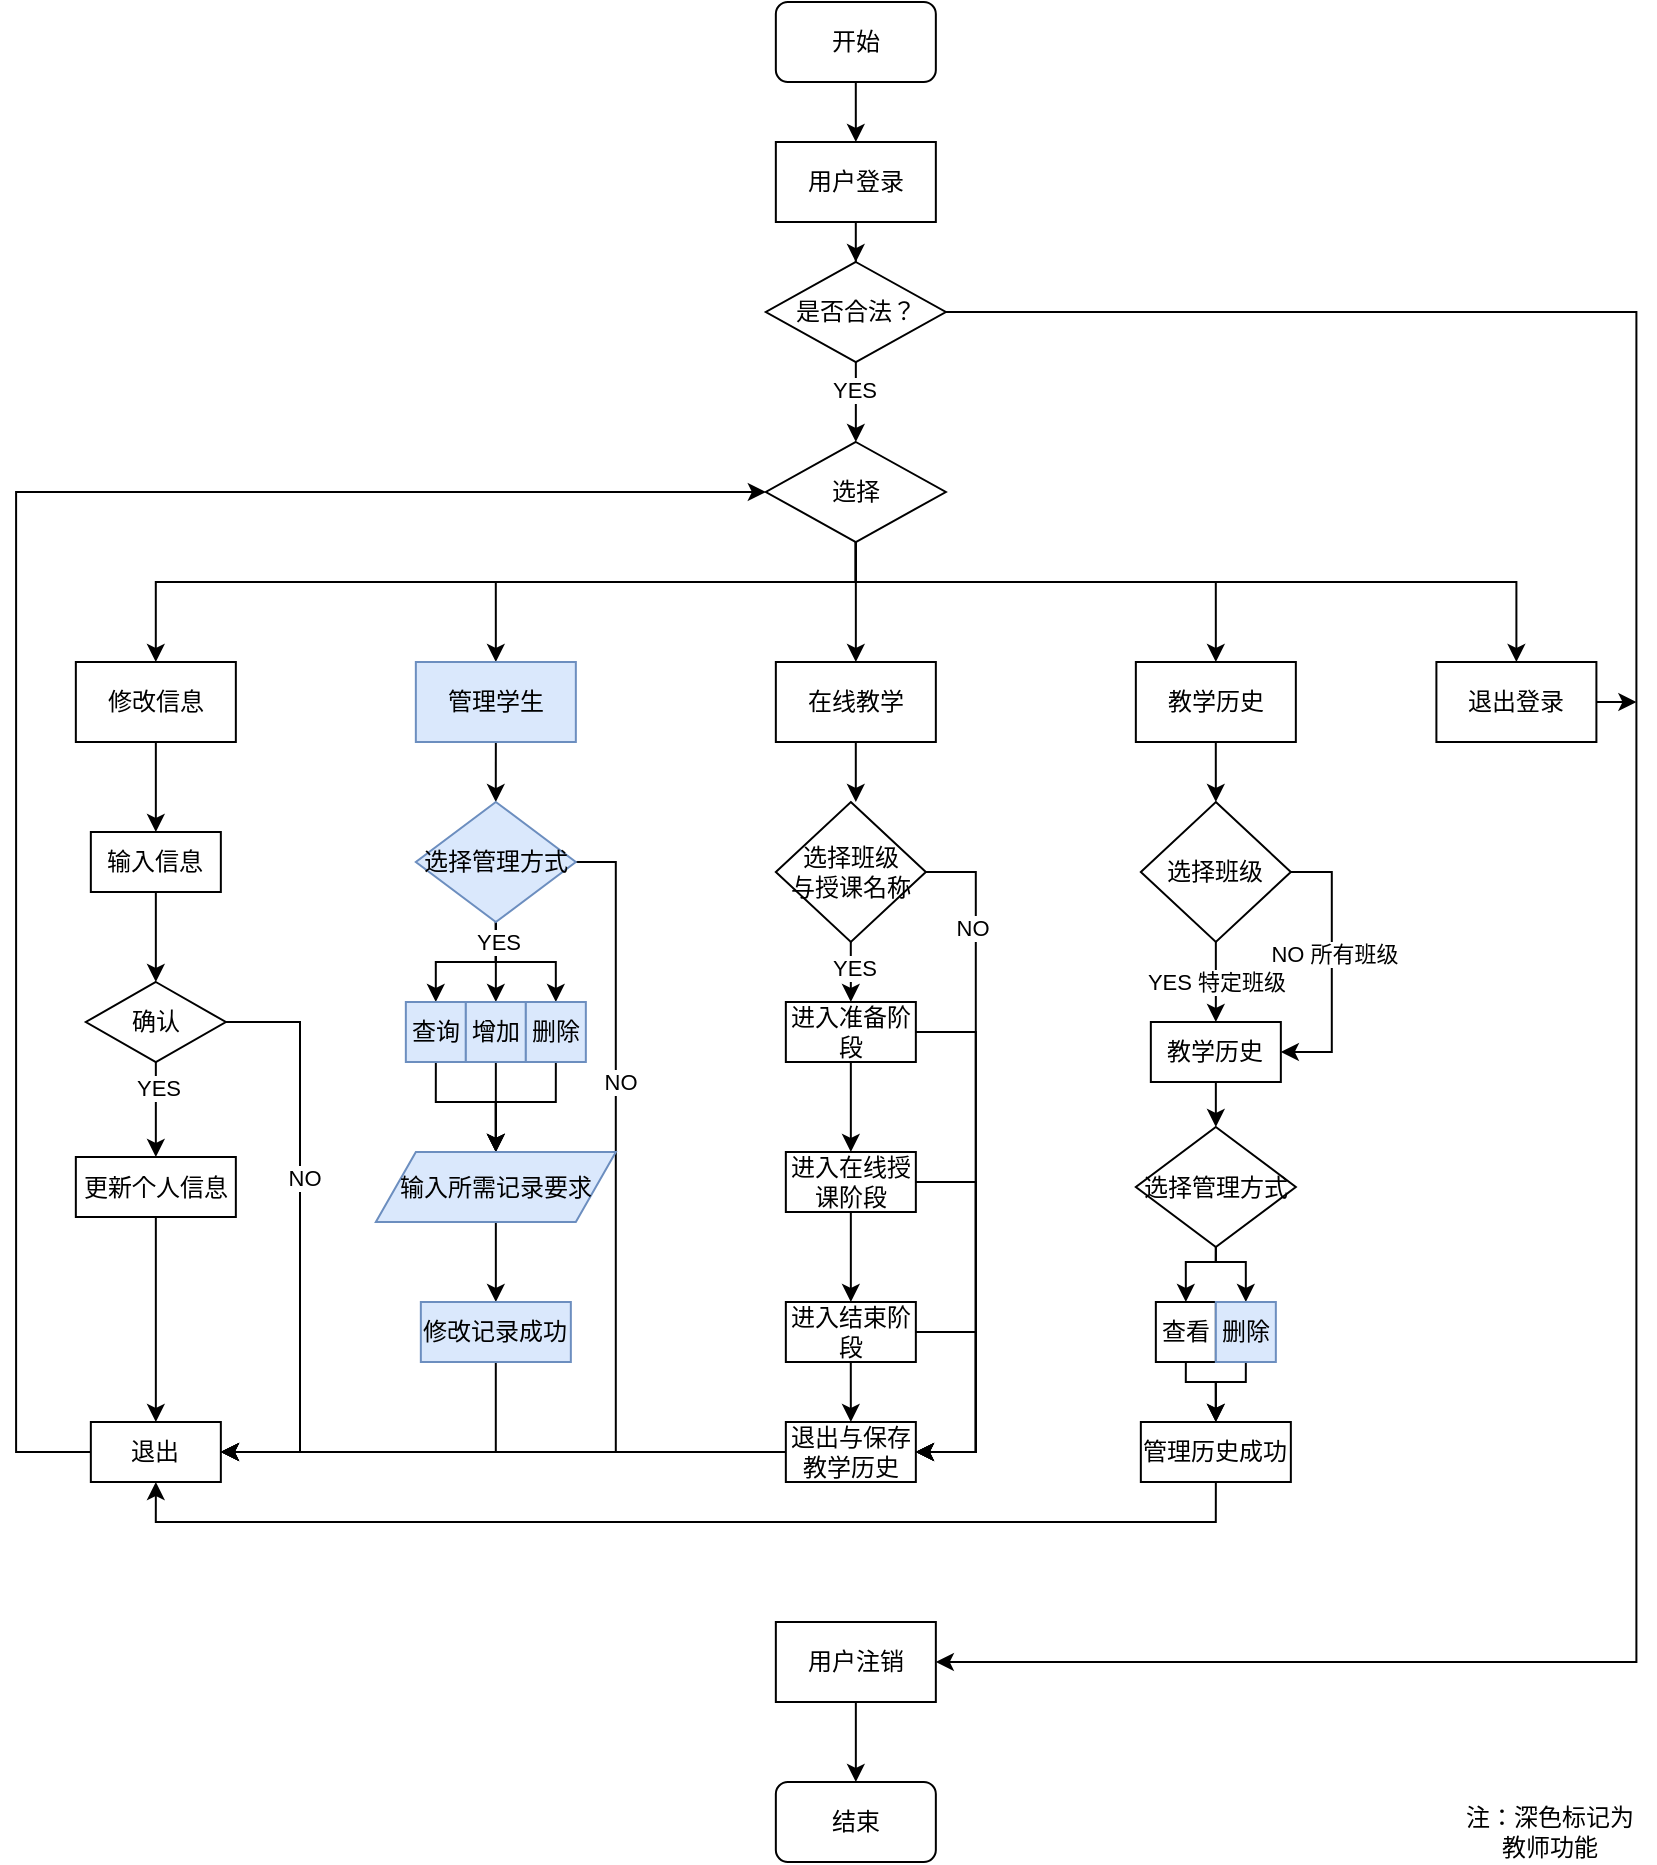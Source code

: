 <mxfile version="17.4.6" type="github">
  <diagram id="FC8rwYeyVndhtEH0XKV2" name="Page-1">
    <mxGraphModel dx="1266" dy="841" grid="1" gridSize="10" guides="1" tooltips="1" connect="1" arrows="1" fold="1" page="1" pageScale="1" pageWidth="827" pageHeight="1169" math="0" shadow="0">
      <root>
        <mxCell id="0" />
        <mxCell id="1" parent="0" />
        <mxCell id="85pWiXQKtu7gLdS7Zu_Z-138" style="edgeStyle=orthogonalEdgeStyle;rounded=0;orthogonalLoop=1;jettySize=auto;html=1;entryX=0.5;entryY=0;entryDx=0;entryDy=0;" edge="1" parent="1" source="85pWiXQKtu7gLdS7Zu_Z-2" target="85pWiXQKtu7gLdS7Zu_Z-4">
          <mxGeometry relative="1" as="geometry" />
        </mxCell>
        <mxCell id="85pWiXQKtu7gLdS7Zu_Z-2" value="开始" style="rounded=1;whiteSpace=wrap;html=1;" vertex="1" parent="1">
          <mxGeometry x="387.92" width="80" height="40" as="geometry" />
        </mxCell>
        <mxCell id="85pWiXQKtu7gLdS7Zu_Z-116" style="edgeStyle=orthogonalEdgeStyle;rounded=0;orthogonalLoop=1;jettySize=auto;html=1;" edge="1" parent="1" source="85pWiXQKtu7gLdS7Zu_Z-4" target="85pWiXQKtu7gLdS7Zu_Z-5">
          <mxGeometry relative="1" as="geometry" />
        </mxCell>
        <mxCell id="85pWiXQKtu7gLdS7Zu_Z-4" value="用户登录" style="rounded=0;whiteSpace=wrap;html=1;" vertex="1" parent="1">
          <mxGeometry x="387.92" y="70" width="80" height="40" as="geometry" />
        </mxCell>
        <mxCell id="85pWiXQKtu7gLdS7Zu_Z-117" style="edgeStyle=orthogonalEdgeStyle;rounded=0;orthogonalLoop=1;jettySize=auto;html=1;exitX=0.5;exitY=1;exitDx=0;exitDy=0;entryX=0.5;entryY=0;entryDx=0;entryDy=0;" edge="1" parent="1" source="85pWiXQKtu7gLdS7Zu_Z-5" target="85pWiXQKtu7gLdS7Zu_Z-6">
          <mxGeometry relative="1" as="geometry" />
        </mxCell>
        <mxCell id="85pWiXQKtu7gLdS7Zu_Z-119" value="YES" style="edgeLabel;html=1;align=center;verticalAlign=middle;resizable=0;points=[];" vertex="1" connectable="0" parent="85pWiXQKtu7gLdS7Zu_Z-117">
          <mxGeometry x="-0.471" y="-1" relative="1" as="geometry">
            <mxPoint y="3" as="offset" />
          </mxGeometry>
        </mxCell>
        <mxCell id="85pWiXQKtu7gLdS7Zu_Z-130" style="edgeStyle=orthogonalEdgeStyle;rounded=0;orthogonalLoop=1;jettySize=auto;html=1;entryX=1;entryY=0.5;entryDx=0;entryDy=0;exitX=1;exitY=0.5;exitDx=0;exitDy=0;" edge="1" parent="1" source="85pWiXQKtu7gLdS7Zu_Z-5" target="85pWiXQKtu7gLdS7Zu_Z-118">
          <mxGeometry relative="1" as="geometry">
            <Array as="points">
              <mxPoint x="818.2" y="155" />
              <mxPoint x="818.2" y="830" />
            </Array>
          </mxGeometry>
        </mxCell>
        <mxCell id="85pWiXQKtu7gLdS7Zu_Z-5" value="是否合法？" style="rhombus;whiteSpace=wrap;html=1;" vertex="1" parent="1">
          <mxGeometry x="382.92" y="130" width="90" height="50" as="geometry" />
        </mxCell>
        <mxCell id="85pWiXQKtu7gLdS7Zu_Z-121" style="edgeStyle=orthogonalEdgeStyle;rounded=0;orthogonalLoop=1;jettySize=auto;html=1;entryX=0.5;entryY=0;entryDx=0;entryDy=0;" edge="1" parent="1" source="85pWiXQKtu7gLdS7Zu_Z-6" target="85pWiXQKtu7gLdS7Zu_Z-11">
          <mxGeometry relative="1" as="geometry" />
        </mxCell>
        <mxCell id="85pWiXQKtu7gLdS7Zu_Z-122" style="edgeStyle=orthogonalEdgeStyle;rounded=0;orthogonalLoop=1;jettySize=auto;html=1;" edge="1" parent="1" source="85pWiXQKtu7gLdS7Zu_Z-6" target="85pWiXQKtu7gLdS7Zu_Z-7">
          <mxGeometry relative="1" as="geometry">
            <Array as="points">
              <mxPoint x="427.92" y="290" />
              <mxPoint x="77.92" y="290" />
            </Array>
          </mxGeometry>
        </mxCell>
        <mxCell id="85pWiXQKtu7gLdS7Zu_Z-123" style="edgeStyle=orthogonalEdgeStyle;rounded=0;orthogonalLoop=1;jettySize=auto;html=1;entryX=0.5;entryY=0;entryDx=0;entryDy=0;" edge="1" parent="1" source="85pWiXQKtu7gLdS7Zu_Z-6" target="85pWiXQKtu7gLdS7Zu_Z-10">
          <mxGeometry relative="1" as="geometry">
            <Array as="points">
              <mxPoint x="427.92" y="290" />
              <mxPoint x="247.92" y="290" />
            </Array>
          </mxGeometry>
        </mxCell>
        <mxCell id="85pWiXQKtu7gLdS7Zu_Z-124" style="edgeStyle=orthogonalEdgeStyle;rounded=0;orthogonalLoop=1;jettySize=auto;html=1;entryX=0.5;entryY=0;entryDx=0;entryDy=0;" edge="1" parent="1" source="85pWiXQKtu7gLdS7Zu_Z-6" target="85pWiXQKtu7gLdS7Zu_Z-12">
          <mxGeometry relative="1" as="geometry">
            <Array as="points">
              <mxPoint x="427.92" y="290" />
              <mxPoint x="607.92" y="290" />
            </Array>
          </mxGeometry>
        </mxCell>
        <mxCell id="85pWiXQKtu7gLdS7Zu_Z-136" style="edgeStyle=orthogonalEdgeStyle;rounded=0;orthogonalLoop=1;jettySize=auto;html=1;entryX=0.5;entryY=0;entryDx=0;entryDy=0;" edge="1" parent="1" source="85pWiXQKtu7gLdS7Zu_Z-6" target="85pWiXQKtu7gLdS7Zu_Z-120">
          <mxGeometry relative="1" as="geometry">
            <Array as="points">
              <mxPoint x="428.2" y="290" />
              <mxPoint x="758.2" y="290" />
            </Array>
          </mxGeometry>
        </mxCell>
        <mxCell id="85pWiXQKtu7gLdS7Zu_Z-6" value="选择" style="rhombus;whiteSpace=wrap;html=1;" vertex="1" parent="1">
          <mxGeometry x="382.92" y="220" width="90" height="50" as="geometry" />
        </mxCell>
        <mxCell id="85pWiXQKtu7gLdS7Zu_Z-23" style="edgeStyle=orthogonalEdgeStyle;rounded=0;orthogonalLoop=1;jettySize=auto;html=1;entryX=0.5;entryY=0;entryDx=0;entryDy=0;" edge="1" parent="1" source="85pWiXQKtu7gLdS7Zu_Z-7" target="85pWiXQKtu7gLdS7Zu_Z-19">
          <mxGeometry relative="1" as="geometry" />
        </mxCell>
        <mxCell id="85pWiXQKtu7gLdS7Zu_Z-7" value="修改信息" style="rounded=0;whiteSpace=wrap;html=1;" vertex="1" parent="1">
          <mxGeometry x="37.92" y="330" width="80" height="40" as="geometry" />
        </mxCell>
        <mxCell id="85pWiXQKtu7gLdS7Zu_Z-37" style="edgeStyle=orthogonalEdgeStyle;rounded=0;orthogonalLoop=1;jettySize=auto;html=1;exitX=0.5;exitY=1;exitDx=0;exitDy=0;" edge="1" parent="1" source="85pWiXQKtu7gLdS7Zu_Z-10" target="85pWiXQKtu7gLdS7Zu_Z-13">
          <mxGeometry relative="1" as="geometry" />
        </mxCell>
        <mxCell id="85pWiXQKtu7gLdS7Zu_Z-10" value="管理学生" style="rounded=0;whiteSpace=wrap;html=1;fillColor=#dae8fc;strokeColor=#6c8ebf;" vertex="1" parent="1">
          <mxGeometry x="207.92" y="330" width="80" height="40" as="geometry" />
        </mxCell>
        <mxCell id="85pWiXQKtu7gLdS7Zu_Z-60" style="edgeStyle=orthogonalEdgeStyle;rounded=0;orthogonalLoop=1;jettySize=auto;html=1;" edge="1" parent="1" source="85pWiXQKtu7gLdS7Zu_Z-11">
          <mxGeometry relative="1" as="geometry">
            <mxPoint x="427.92" y="400" as="targetPoint" />
          </mxGeometry>
        </mxCell>
        <mxCell id="85pWiXQKtu7gLdS7Zu_Z-11" value="在线教学" style="rounded=0;whiteSpace=wrap;html=1;" vertex="1" parent="1">
          <mxGeometry x="387.92" y="330" width="80" height="40" as="geometry" />
        </mxCell>
        <mxCell id="85pWiXQKtu7gLdS7Zu_Z-99" style="edgeStyle=orthogonalEdgeStyle;rounded=0;orthogonalLoop=1;jettySize=auto;html=1;entryX=0.5;entryY=0;entryDx=0;entryDy=0;" edge="1" parent="1" source="85pWiXQKtu7gLdS7Zu_Z-12" target="85pWiXQKtu7gLdS7Zu_Z-86">
          <mxGeometry relative="1" as="geometry" />
        </mxCell>
        <mxCell id="85pWiXQKtu7gLdS7Zu_Z-12" value="教学历史" style="rounded=0;whiteSpace=wrap;html=1;" vertex="1" parent="1">
          <mxGeometry x="567.92" y="330" width="80" height="40" as="geometry" />
        </mxCell>
        <mxCell id="85pWiXQKtu7gLdS7Zu_Z-38" style="edgeStyle=orthogonalEdgeStyle;rounded=0;orthogonalLoop=1;jettySize=auto;html=1;exitX=0.5;exitY=1;exitDx=0;exitDy=0;" edge="1" parent="1" source="85pWiXQKtu7gLdS7Zu_Z-13" target="85pWiXQKtu7gLdS7Zu_Z-14">
          <mxGeometry relative="1" as="geometry" />
        </mxCell>
        <mxCell id="85pWiXQKtu7gLdS7Zu_Z-39" style="edgeStyle=orthogonalEdgeStyle;rounded=0;orthogonalLoop=1;jettySize=auto;html=1;exitX=0.5;exitY=1;exitDx=0;exitDy=0;entryX=0.5;entryY=0;entryDx=0;entryDy=0;" edge="1" parent="1" source="85pWiXQKtu7gLdS7Zu_Z-13" target="85pWiXQKtu7gLdS7Zu_Z-16">
          <mxGeometry relative="1" as="geometry" />
        </mxCell>
        <mxCell id="85pWiXQKtu7gLdS7Zu_Z-40" style="edgeStyle=orthogonalEdgeStyle;rounded=0;orthogonalLoop=1;jettySize=auto;html=1;exitX=0.5;exitY=1;exitDx=0;exitDy=0;entryX=0.5;entryY=0;entryDx=0;entryDy=0;" edge="1" parent="1" source="85pWiXQKtu7gLdS7Zu_Z-13" target="85pWiXQKtu7gLdS7Zu_Z-17">
          <mxGeometry relative="1" as="geometry" />
        </mxCell>
        <mxCell id="85pWiXQKtu7gLdS7Zu_Z-48" value="YES" style="edgeLabel;html=1;align=center;verticalAlign=middle;resizable=0;points=[];" vertex="1" connectable="0" parent="85pWiXQKtu7gLdS7Zu_Z-40">
          <mxGeometry x="-0.714" y="1" relative="1" as="geometry">
            <mxPoint as="offset" />
          </mxGeometry>
        </mxCell>
        <mxCell id="85pWiXQKtu7gLdS7Zu_Z-55" style="edgeStyle=orthogonalEdgeStyle;rounded=0;orthogonalLoop=1;jettySize=auto;html=1;exitX=1;exitY=0.5;exitDx=0;exitDy=0;entryX=1;entryY=0.5;entryDx=0;entryDy=0;" edge="1" parent="1" source="85pWiXQKtu7gLdS7Zu_Z-13" target="85pWiXQKtu7gLdS7Zu_Z-31">
          <mxGeometry relative="1" as="geometry">
            <Array as="points">
              <mxPoint x="307.92" y="430" />
              <mxPoint x="307.92" y="725" />
            </Array>
          </mxGeometry>
        </mxCell>
        <mxCell id="85pWiXQKtu7gLdS7Zu_Z-56" value="NO" style="edgeLabel;html=1;align=center;verticalAlign=middle;resizable=0;points=[];" vertex="1" connectable="0" parent="85pWiXQKtu7gLdS7Zu_Z-55">
          <mxGeometry x="-0.493" y="2" relative="1" as="geometry">
            <mxPoint as="offset" />
          </mxGeometry>
        </mxCell>
        <mxCell id="85pWiXQKtu7gLdS7Zu_Z-13" value="选择管理方式" style="rhombus;whiteSpace=wrap;html=1;fillColor=#dae8fc;strokeColor=#6c8ebf;" vertex="1" parent="1">
          <mxGeometry x="207.92" y="400" width="80" height="60" as="geometry" />
        </mxCell>
        <mxCell id="85pWiXQKtu7gLdS7Zu_Z-41" style="edgeStyle=orthogonalEdgeStyle;rounded=0;orthogonalLoop=1;jettySize=auto;html=1;exitX=0.5;exitY=1;exitDx=0;exitDy=0;entryX=0.5;entryY=0;entryDx=0;entryDy=0;" edge="1" parent="1" source="85pWiXQKtu7gLdS7Zu_Z-14" target="85pWiXQKtu7gLdS7Zu_Z-35">
          <mxGeometry relative="1" as="geometry">
            <Array as="points">
              <mxPoint x="217.92" y="550" />
              <mxPoint x="247.92" y="550" />
            </Array>
          </mxGeometry>
        </mxCell>
        <mxCell id="85pWiXQKtu7gLdS7Zu_Z-14" value="查询" style="rounded=0;whiteSpace=wrap;html=1;fillColor=#dae8fc;strokeColor=#6c8ebf;" vertex="1" parent="1">
          <mxGeometry x="202.92" y="500" width="30" height="30" as="geometry" />
        </mxCell>
        <mxCell id="85pWiXQKtu7gLdS7Zu_Z-42" style="edgeStyle=orthogonalEdgeStyle;rounded=0;orthogonalLoop=1;jettySize=auto;html=1;exitX=0.5;exitY=1;exitDx=0;exitDy=0;entryX=0.5;entryY=0;entryDx=0;entryDy=0;" edge="1" parent="1" source="85pWiXQKtu7gLdS7Zu_Z-16" target="85pWiXQKtu7gLdS7Zu_Z-35">
          <mxGeometry relative="1" as="geometry" />
        </mxCell>
        <mxCell id="85pWiXQKtu7gLdS7Zu_Z-16" value="增加" style="rounded=0;whiteSpace=wrap;html=1;fillColor=#dae8fc;strokeColor=#6c8ebf;" vertex="1" parent="1">
          <mxGeometry x="232.92" y="500" width="30" height="30" as="geometry" />
        </mxCell>
        <mxCell id="85pWiXQKtu7gLdS7Zu_Z-43" style="edgeStyle=orthogonalEdgeStyle;rounded=0;orthogonalLoop=1;jettySize=auto;html=1;exitX=0.5;exitY=1;exitDx=0;exitDy=0;entryX=0.5;entryY=0;entryDx=0;entryDy=0;" edge="1" parent="1" source="85pWiXQKtu7gLdS7Zu_Z-17" target="85pWiXQKtu7gLdS7Zu_Z-35">
          <mxGeometry relative="1" as="geometry">
            <Array as="points">
              <mxPoint x="277.92" y="550" />
              <mxPoint x="247.92" y="550" />
            </Array>
          </mxGeometry>
        </mxCell>
        <mxCell id="85pWiXQKtu7gLdS7Zu_Z-17" value="删除" style="rounded=0;whiteSpace=wrap;html=1;fillColor=#dae8fc;strokeColor=#6c8ebf;" vertex="1" parent="1">
          <mxGeometry x="262.92" y="500" width="30" height="30" as="geometry" />
        </mxCell>
        <mxCell id="85pWiXQKtu7gLdS7Zu_Z-145" style="edgeStyle=orthogonalEdgeStyle;rounded=0;orthogonalLoop=1;jettySize=auto;html=1;entryX=0.5;entryY=0;entryDx=0;entryDy=0;" edge="1" parent="1" source="85pWiXQKtu7gLdS7Zu_Z-19" target="85pWiXQKtu7gLdS7Zu_Z-21">
          <mxGeometry relative="1" as="geometry" />
        </mxCell>
        <mxCell id="85pWiXQKtu7gLdS7Zu_Z-19" value="输入信息" style="rounded=0;whiteSpace=wrap;html=1;" vertex="1" parent="1">
          <mxGeometry x="45.42" y="415" width="65" height="30" as="geometry" />
        </mxCell>
        <mxCell id="85pWiXQKtu7gLdS7Zu_Z-25" style="edgeStyle=orthogonalEdgeStyle;rounded=0;orthogonalLoop=1;jettySize=auto;html=1;exitX=0.5;exitY=1;exitDx=0;exitDy=0;" edge="1" parent="1" source="85pWiXQKtu7gLdS7Zu_Z-21" target="85pWiXQKtu7gLdS7Zu_Z-22">
          <mxGeometry relative="1" as="geometry" />
        </mxCell>
        <mxCell id="85pWiXQKtu7gLdS7Zu_Z-27" value="YES" style="edgeLabel;html=1;align=center;verticalAlign=middle;resizable=0;points=[];" vertex="1" connectable="0" parent="85pWiXQKtu7gLdS7Zu_Z-25">
          <mxGeometry x="-0.45" y="1" relative="1" as="geometry">
            <mxPoint as="offset" />
          </mxGeometry>
        </mxCell>
        <mxCell id="85pWiXQKtu7gLdS7Zu_Z-32" style="edgeStyle=orthogonalEdgeStyle;rounded=0;orthogonalLoop=1;jettySize=auto;html=1;exitX=1;exitY=0.5;exitDx=0;exitDy=0;entryX=1;entryY=0.5;entryDx=0;entryDy=0;" edge="1" parent="1" source="85pWiXQKtu7gLdS7Zu_Z-21" target="85pWiXQKtu7gLdS7Zu_Z-31">
          <mxGeometry relative="1" as="geometry">
            <Array as="points">
              <mxPoint x="150" y="510" />
              <mxPoint x="150" y="725" />
            </Array>
          </mxGeometry>
        </mxCell>
        <mxCell id="85pWiXQKtu7gLdS7Zu_Z-33" value="NO" style="edgeLabel;html=1;align=center;verticalAlign=middle;resizable=0;points=[];" vertex="1" connectable="0" parent="85pWiXQKtu7gLdS7Zu_Z-32">
          <mxGeometry x="-0.21" y="2" relative="1" as="geometry">
            <mxPoint as="offset" />
          </mxGeometry>
        </mxCell>
        <mxCell id="85pWiXQKtu7gLdS7Zu_Z-21" value="确认" style="rhombus;whiteSpace=wrap;html=1;" vertex="1" parent="1">
          <mxGeometry x="42.92" y="490" width="70" height="40" as="geometry" />
        </mxCell>
        <mxCell id="85pWiXQKtu7gLdS7Zu_Z-52" style="edgeStyle=orthogonalEdgeStyle;rounded=0;orthogonalLoop=1;jettySize=auto;html=1;entryX=0.5;entryY=0;entryDx=0;entryDy=0;" edge="1" parent="1" source="85pWiXQKtu7gLdS7Zu_Z-22" target="85pWiXQKtu7gLdS7Zu_Z-31">
          <mxGeometry relative="1" as="geometry" />
        </mxCell>
        <mxCell id="85pWiXQKtu7gLdS7Zu_Z-22" value="更新个人信息" style="rounded=0;whiteSpace=wrap;html=1;" vertex="1" parent="1">
          <mxGeometry x="37.92" y="577.5" width="80" height="30" as="geometry" />
        </mxCell>
        <mxCell id="85pWiXQKtu7gLdS7Zu_Z-126" style="edgeStyle=orthogonalEdgeStyle;rounded=0;orthogonalLoop=1;jettySize=auto;html=1;entryX=0;entryY=0.5;entryDx=0;entryDy=0;" edge="1" parent="1" source="85pWiXQKtu7gLdS7Zu_Z-31" target="85pWiXQKtu7gLdS7Zu_Z-6">
          <mxGeometry relative="1" as="geometry">
            <Array as="points">
              <mxPoint x="8.06" y="725" />
              <mxPoint x="8.06" y="245" />
            </Array>
          </mxGeometry>
        </mxCell>
        <mxCell id="85pWiXQKtu7gLdS7Zu_Z-31" value="退出" style="rounded=0;whiteSpace=wrap;html=1;" vertex="1" parent="1">
          <mxGeometry x="45.42" y="710" width="65" height="30" as="geometry" />
        </mxCell>
        <mxCell id="85pWiXQKtu7gLdS7Zu_Z-45" style="edgeStyle=orthogonalEdgeStyle;rounded=0;orthogonalLoop=1;jettySize=auto;html=1;entryX=0.5;entryY=0;entryDx=0;entryDy=0;" edge="1" parent="1" source="85pWiXQKtu7gLdS7Zu_Z-35" target="85pWiXQKtu7gLdS7Zu_Z-44">
          <mxGeometry relative="1" as="geometry" />
        </mxCell>
        <mxCell id="85pWiXQKtu7gLdS7Zu_Z-35" value="输入所需记录要求" style="shape=parallelogram;perimeter=parallelogramPerimeter;whiteSpace=wrap;html=1;fixedSize=1;fillColor=#dae8fc;strokeColor=#6c8ebf;" vertex="1" parent="1">
          <mxGeometry x="187.92" y="575" width="120" height="35" as="geometry" />
        </mxCell>
        <mxCell id="85pWiXQKtu7gLdS7Zu_Z-54" style="edgeStyle=orthogonalEdgeStyle;rounded=0;orthogonalLoop=1;jettySize=auto;html=1;entryX=1;entryY=0.5;entryDx=0;entryDy=0;" edge="1" parent="1" source="85pWiXQKtu7gLdS7Zu_Z-44" target="85pWiXQKtu7gLdS7Zu_Z-31">
          <mxGeometry relative="1" as="geometry">
            <Array as="points">
              <mxPoint x="247.92" y="725" />
            </Array>
          </mxGeometry>
        </mxCell>
        <mxCell id="85pWiXQKtu7gLdS7Zu_Z-44" value="修改记录成功" style="rounded=0;whiteSpace=wrap;html=1;fillColor=#dae8fc;strokeColor=#6c8ebf;" vertex="1" parent="1">
          <mxGeometry x="210.42" y="650" width="75" height="30" as="geometry" />
        </mxCell>
        <mxCell id="85pWiXQKtu7gLdS7Zu_Z-76" style="edgeStyle=orthogonalEdgeStyle;rounded=0;orthogonalLoop=1;jettySize=auto;html=1;entryX=0.5;entryY=0;entryDx=0;entryDy=0;" edge="1" parent="1" source="85pWiXQKtu7gLdS7Zu_Z-61" target="85pWiXQKtu7gLdS7Zu_Z-62">
          <mxGeometry relative="1" as="geometry" />
        </mxCell>
        <mxCell id="85pWiXQKtu7gLdS7Zu_Z-77" style="edgeStyle=orthogonalEdgeStyle;rounded=0;orthogonalLoop=1;jettySize=auto;html=1;entryX=1;entryY=0.5;entryDx=0;entryDy=0;" edge="1" parent="1" source="85pWiXQKtu7gLdS7Zu_Z-61" target="85pWiXQKtu7gLdS7Zu_Z-69">
          <mxGeometry relative="1" as="geometry">
            <Array as="points">
              <mxPoint x="487.92" y="515" />
              <mxPoint x="487.92" y="725" />
            </Array>
          </mxGeometry>
        </mxCell>
        <mxCell id="85pWiXQKtu7gLdS7Zu_Z-61" value="进入准备阶段" style="rounded=0;whiteSpace=wrap;html=1;" vertex="1" parent="1">
          <mxGeometry x="392.92" y="500" width="65" height="30" as="geometry" />
        </mxCell>
        <mxCell id="85pWiXQKtu7gLdS7Zu_Z-78" style="edgeStyle=orthogonalEdgeStyle;rounded=0;orthogonalLoop=1;jettySize=auto;html=1;entryX=0.5;entryY=0;entryDx=0;entryDy=0;" edge="1" parent="1" source="85pWiXQKtu7gLdS7Zu_Z-62" target="85pWiXQKtu7gLdS7Zu_Z-68">
          <mxGeometry relative="1" as="geometry" />
        </mxCell>
        <mxCell id="85pWiXQKtu7gLdS7Zu_Z-79" style="edgeStyle=orthogonalEdgeStyle;rounded=0;orthogonalLoop=1;jettySize=auto;html=1;entryX=1;entryY=0.5;entryDx=0;entryDy=0;" edge="1" parent="1" source="85pWiXQKtu7gLdS7Zu_Z-62" target="85pWiXQKtu7gLdS7Zu_Z-69">
          <mxGeometry relative="1" as="geometry">
            <Array as="points">
              <mxPoint x="487.92" y="590" />
              <mxPoint x="487.92" y="725" />
            </Array>
          </mxGeometry>
        </mxCell>
        <mxCell id="85pWiXQKtu7gLdS7Zu_Z-62" value="进入在线授课阶段" style="rounded=0;whiteSpace=wrap;html=1;" vertex="1" parent="1">
          <mxGeometry x="392.92" y="575" width="65" height="30" as="geometry" />
        </mxCell>
        <mxCell id="85pWiXQKtu7gLdS7Zu_Z-80" style="edgeStyle=orthogonalEdgeStyle;rounded=0;orthogonalLoop=1;jettySize=auto;html=1;entryX=0.5;entryY=0;entryDx=0;entryDy=0;" edge="1" parent="1" source="85pWiXQKtu7gLdS7Zu_Z-68" target="85pWiXQKtu7gLdS7Zu_Z-69">
          <mxGeometry relative="1" as="geometry" />
        </mxCell>
        <mxCell id="85pWiXQKtu7gLdS7Zu_Z-81" style="edgeStyle=orthogonalEdgeStyle;rounded=0;orthogonalLoop=1;jettySize=auto;html=1;entryX=1;entryY=0.5;entryDx=0;entryDy=0;" edge="1" parent="1" source="85pWiXQKtu7gLdS7Zu_Z-68" target="85pWiXQKtu7gLdS7Zu_Z-69">
          <mxGeometry relative="1" as="geometry">
            <Array as="points">
              <mxPoint x="487.92" y="665" />
              <mxPoint x="487.92" y="725" />
            </Array>
          </mxGeometry>
        </mxCell>
        <mxCell id="85pWiXQKtu7gLdS7Zu_Z-68" value="进入结束阶段" style="rounded=0;whiteSpace=wrap;html=1;" vertex="1" parent="1">
          <mxGeometry x="392.92" y="650" width="65" height="30" as="geometry" />
        </mxCell>
        <mxCell id="85pWiXQKtu7gLdS7Zu_Z-84" style="edgeStyle=orthogonalEdgeStyle;rounded=0;orthogonalLoop=1;jettySize=auto;html=1;entryX=1;entryY=0.5;entryDx=0;entryDy=0;" edge="1" parent="1" source="85pWiXQKtu7gLdS7Zu_Z-69" target="85pWiXQKtu7gLdS7Zu_Z-31">
          <mxGeometry relative="1" as="geometry" />
        </mxCell>
        <mxCell id="85pWiXQKtu7gLdS7Zu_Z-69" value="退出与保存教学历史" style="rounded=0;whiteSpace=wrap;html=1;" vertex="1" parent="1">
          <mxGeometry x="392.92" y="710" width="65" height="30" as="geometry" />
        </mxCell>
        <mxCell id="85pWiXQKtu7gLdS7Zu_Z-73" style="edgeStyle=orthogonalEdgeStyle;rounded=0;orthogonalLoop=1;jettySize=auto;html=1;entryX=0.5;entryY=0;entryDx=0;entryDy=0;" edge="1" parent="1" source="85pWiXQKtu7gLdS7Zu_Z-71" target="85pWiXQKtu7gLdS7Zu_Z-61">
          <mxGeometry relative="1" as="geometry" />
        </mxCell>
        <mxCell id="85pWiXQKtu7gLdS7Zu_Z-74" value="YES" style="edgeLabel;html=1;align=center;verticalAlign=middle;resizable=0;points=[];" vertex="1" connectable="0" parent="85pWiXQKtu7gLdS7Zu_Z-73">
          <mxGeometry x="0.32" y="1" relative="1" as="geometry">
            <mxPoint as="offset" />
          </mxGeometry>
        </mxCell>
        <mxCell id="85pWiXQKtu7gLdS7Zu_Z-82" style="edgeStyle=orthogonalEdgeStyle;rounded=0;orthogonalLoop=1;jettySize=auto;html=1;entryX=1;entryY=0.5;entryDx=0;entryDy=0;" edge="1" parent="1" source="85pWiXQKtu7gLdS7Zu_Z-71" target="85pWiXQKtu7gLdS7Zu_Z-69">
          <mxGeometry relative="1" as="geometry">
            <Array as="points">
              <mxPoint x="487.92" y="435" />
              <mxPoint x="487.92" y="725" />
            </Array>
          </mxGeometry>
        </mxCell>
        <mxCell id="85pWiXQKtu7gLdS7Zu_Z-83" value="NO" style="edgeLabel;html=1;align=center;verticalAlign=middle;resizable=0;points=[];" vertex="1" connectable="0" parent="85pWiXQKtu7gLdS7Zu_Z-82">
          <mxGeometry x="-0.692" y="-2" relative="1" as="geometry">
            <mxPoint as="offset" />
          </mxGeometry>
        </mxCell>
        <mxCell id="85pWiXQKtu7gLdS7Zu_Z-71" value="选择班级&lt;br&gt;与授课名称" style="rhombus;whiteSpace=wrap;html=1;" vertex="1" parent="1">
          <mxGeometry x="387.92" y="400" width="75" height="70" as="geometry" />
        </mxCell>
        <mxCell id="85pWiXQKtu7gLdS7Zu_Z-91" style="edgeStyle=orthogonalEdgeStyle;rounded=0;orthogonalLoop=1;jettySize=auto;html=1;entryX=0.5;entryY=0;entryDx=0;entryDy=0;" edge="1" parent="1" source="85pWiXQKtu7gLdS7Zu_Z-86" target="85pWiXQKtu7gLdS7Zu_Z-88">
          <mxGeometry relative="1" as="geometry" />
        </mxCell>
        <mxCell id="85pWiXQKtu7gLdS7Zu_Z-92" value="YES 特定班级" style="edgeLabel;html=1;align=center;verticalAlign=middle;resizable=0;points=[];" vertex="1" connectable="0" parent="85pWiXQKtu7gLdS7Zu_Z-91">
          <mxGeometry x="0.54" y="3" relative="1" as="geometry">
            <mxPoint x="-3" y="-11" as="offset" />
          </mxGeometry>
        </mxCell>
        <mxCell id="85pWiXQKtu7gLdS7Zu_Z-94" style="edgeStyle=orthogonalEdgeStyle;rounded=0;orthogonalLoop=1;jettySize=auto;html=1;entryX=1;entryY=0.5;entryDx=0;entryDy=0;" edge="1" parent="1" source="85pWiXQKtu7gLdS7Zu_Z-86" target="85pWiXQKtu7gLdS7Zu_Z-88">
          <mxGeometry relative="1" as="geometry">
            <Array as="points">
              <mxPoint x="665.92" y="435" />
              <mxPoint x="665.92" y="525" />
            </Array>
          </mxGeometry>
        </mxCell>
        <mxCell id="85pWiXQKtu7gLdS7Zu_Z-95" value="NO 所有班级" style="edgeLabel;html=1;align=center;verticalAlign=middle;resizable=0;points=[];" vertex="1" connectable="0" parent="85pWiXQKtu7gLdS7Zu_Z-94">
          <mxGeometry x="-0.11" y="1" relative="1" as="geometry">
            <mxPoint y="1" as="offset" />
          </mxGeometry>
        </mxCell>
        <mxCell id="85pWiXQKtu7gLdS7Zu_Z-86" value="选择班级" style="rhombus;whiteSpace=wrap;html=1;" vertex="1" parent="1">
          <mxGeometry x="570.42" y="400" width="75" height="70" as="geometry" />
        </mxCell>
        <mxCell id="85pWiXQKtu7gLdS7Zu_Z-100" style="edgeStyle=orthogonalEdgeStyle;rounded=0;orthogonalLoop=1;jettySize=auto;html=1;exitX=0.5;exitY=1;exitDx=0;exitDy=0;entryX=0.5;entryY=0;entryDx=0;entryDy=0;" edge="1" parent="1" source="85pWiXQKtu7gLdS7Zu_Z-88" target="85pWiXQKtu7gLdS7Zu_Z-89">
          <mxGeometry relative="1" as="geometry" />
        </mxCell>
        <mxCell id="85pWiXQKtu7gLdS7Zu_Z-88" value="教学历史" style="rounded=0;whiteSpace=wrap;html=1;" vertex="1" parent="1">
          <mxGeometry x="575.42" y="510" width="65" height="30" as="geometry" />
        </mxCell>
        <mxCell id="85pWiXQKtu7gLdS7Zu_Z-101" style="edgeStyle=orthogonalEdgeStyle;rounded=0;orthogonalLoop=1;jettySize=auto;html=1;exitX=0.5;exitY=1;exitDx=0;exitDy=0;entryX=0.5;entryY=0;entryDx=0;entryDy=0;" edge="1" parent="1" source="85pWiXQKtu7gLdS7Zu_Z-89" target="85pWiXQKtu7gLdS7Zu_Z-96">
          <mxGeometry relative="1" as="geometry">
            <Array as="points">
              <mxPoint x="607.92" y="630" />
              <mxPoint x="592.92" y="630" />
            </Array>
          </mxGeometry>
        </mxCell>
        <mxCell id="85pWiXQKtu7gLdS7Zu_Z-102" style="edgeStyle=orthogonalEdgeStyle;rounded=0;orthogonalLoop=1;jettySize=auto;html=1;exitX=0.5;exitY=1;exitDx=0;exitDy=0;entryX=0.5;entryY=0;entryDx=0;entryDy=0;" edge="1" parent="1" source="85pWiXQKtu7gLdS7Zu_Z-89" target="85pWiXQKtu7gLdS7Zu_Z-97">
          <mxGeometry relative="1" as="geometry">
            <Array as="points">
              <mxPoint x="607.92" y="630" />
              <mxPoint x="622.92" y="630" />
            </Array>
          </mxGeometry>
        </mxCell>
        <mxCell id="85pWiXQKtu7gLdS7Zu_Z-89" value="选择管理方式" style="rhombus;whiteSpace=wrap;html=1;" vertex="1" parent="1">
          <mxGeometry x="567.92" y="562.5" width="80" height="60" as="geometry" />
        </mxCell>
        <mxCell id="85pWiXQKtu7gLdS7Zu_Z-108" style="edgeStyle=orthogonalEdgeStyle;rounded=0;orthogonalLoop=1;jettySize=auto;html=1;exitX=0.5;exitY=1;exitDx=0;exitDy=0;entryX=0.5;entryY=0;entryDx=0;entryDy=0;" edge="1" parent="1" source="85pWiXQKtu7gLdS7Zu_Z-96" target="85pWiXQKtu7gLdS7Zu_Z-98">
          <mxGeometry relative="1" as="geometry">
            <Array as="points">
              <mxPoint x="592.92" y="690" />
              <mxPoint x="607.92" y="690" />
            </Array>
          </mxGeometry>
        </mxCell>
        <mxCell id="85pWiXQKtu7gLdS7Zu_Z-96" value="查看" style="rounded=0;whiteSpace=wrap;html=1;" vertex="1" parent="1">
          <mxGeometry x="577.92" y="650" width="30" height="30" as="geometry" />
        </mxCell>
        <mxCell id="85pWiXQKtu7gLdS7Zu_Z-109" style="edgeStyle=orthogonalEdgeStyle;rounded=0;orthogonalLoop=1;jettySize=auto;html=1;exitX=0.5;exitY=1;exitDx=0;exitDy=0;entryX=0.5;entryY=0;entryDx=0;entryDy=0;" edge="1" parent="1" source="85pWiXQKtu7gLdS7Zu_Z-97" target="85pWiXQKtu7gLdS7Zu_Z-98">
          <mxGeometry relative="1" as="geometry">
            <Array as="points">
              <mxPoint x="622.92" y="690" />
              <mxPoint x="607.92" y="690" />
            </Array>
          </mxGeometry>
        </mxCell>
        <mxCell id="85pWiXQKtu7gLdS7Zu_Z-97" value="删除" style="rounded=0;whiteSpace=wrap;html=1;fillColor=#dae8fc;strokeColor=#6c8ebf;" vertex="1" parent="1">
          <mxGeometry x="607.92" y="650" width="30" height="30" as="geometry" />
        </mxCell>
        <mxCell id="85pWiXQKtu7gLdS7Zu_Z-114" style="edgeStyle=orthogonalEdgeStyle;rounded=0;orthogonalLoop=1;jettySize=auto;html=1;exitX=0.5;exitY=1;exitDx=0;exitDy=0;entryX=0.5;entryY=1;entryDx=0;entryDy=0;" edge="1" parent="1" source="85pWiXQKtu7gLdS7Zu_Z-98" target="85pWiXQKtu7gLdS7Zu_Z-31">
          <mxGeometry relative="1" as="geometry" />
        </mxCell>
        <mxCell id="85pWiXQKtu7gLdS7Zu_Z-98" value="管理历史成功" style="rounded=0;whiteSpace=wrap;html=1;" vertex="1" parent="1">
          <mxGeometry x="570.42" y="710" width="75" height="30" as="geometry" />
        </mxCell>
        <mxCell id="85pWiXQKtu7gLdS7Zu_Z-139" style="edgeStyle=orthogonalEdgeStyle;rounded=0;orthogonalLoop=1;jettySize=auto;html=1;entryX=0.5;entryY=0;entryDx=0;entryDy=0;" edge="1" parent="1" source="85pWiXQKtu7gLdS7Zu_Z-118" target="85pWiXQKtu7gLdS7Zu_Z-135">
          <mxGeometry relative="1" as="geometry" />
        </mxCell>
        <mxCell id="85pWiXQKtu7gLdS7Zu_Z-118" value="用户注销" style="rounded=0;whiteSpace=wrap;html=1;" vertex="1" parent="1">
          <mxGeometry x="387.92" y="810" width="80" height="40" as="geometry" />
        </mxCell>
        <mxCell id="85pWiXQKtu7gLdS7Zu_Z-137" style="edgeStyle=orthogonalEdgeStyle;rounded=0;orthogonalLoop=1;jettySize=auto;html=1;" edge="1" parent="1" source="85pWiXQKtu7gLdS7Zu_Z-120">
          <mxGeometry relative="1" as="geometry">
            <mxPoint x="818.2" y="350" as="targetPoint" />
          </mxGeometry>
        </mxCell>
        <mxCell id="85pWiXQKtu7gLdS7Zu_Z-120" value="退出登录" style="rounded=0;whiteSpace=wrap;html=1;" vertex="1" parent="1">
          <mxGeometry x="718.2" y="330" width="80" height="40" as="geometry" />
        </mxCell>
        <mxCell id="85pWiXQKtu7gLdS7Zu_Z-135" value="结束" style="rounded=1;whiteSpace=wrap;html=1;" vertex="1" parent="1">
          <mxGeometry x="387.92" y="890" width="80" height="40" as="geometry" />
        </mxCell>
        <mxCell id="85pWiXQKtu7gLdS7Zu_Z-140" value="注：深色标记为教师功能" style="text;html=1;strokeColor=none;fillColor=none;align=center;verticalAlign=middle;whiteSpace=wrap;rounded=0;" vertex="1" parent="1">
          <mxGeometry x="730" y="900" width="90" height="30" as="geometry" />
        </mxCell>
      </root>
    </mxGraphModel>
  </diagram>
</mxfile>
